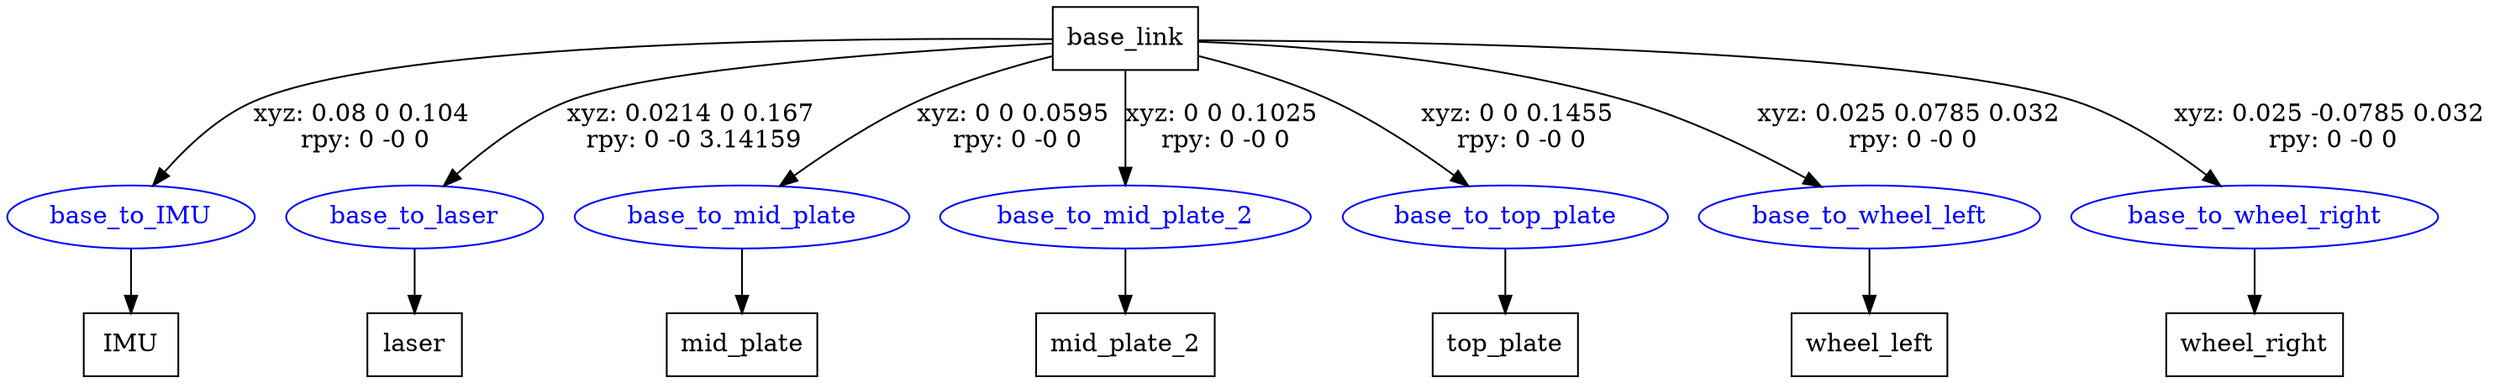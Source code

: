 digraph G {
node [shape=box];
"base_link" [label="base_link"];
"IMU" [label="IMU"];
"laser" [label="laser"];
"mid_plate" [label="mid_plate"];
"mid_plate_2" [label="mid_plate_2"];
"top_plate" [label="top_plate"];
"wheel_left" [label="wheel_left"];
"wheel_right" [label="wheel_right"];
node [shape=ellipse, color=blue, fontcolor=blue];
"base_link" -> "base_to_IMU" [label="xyz: 0.08 0 0.104 \nrpy: 0 -0 0"]
"base_to_IMU" -> "IMU"
"base_link" -> "base_to_laser" [label="xyz: 0.0214 0 0.167 \nrpy: 0 -0 3.14159"]
"base_to_laser" -> "laser"
"base_link" -> "base_to_mid_plate" [label="xyz: 0 0 0.0595 \nrpy: 0 -0 0"]
"base_to_mid_plate" -> "mid_plate"
"base_link" -> "base_to_mid_plate_2" [label="xyz: 0 0 0.1025 \nrpy: 0 -0 0"]
"base_to_mid_plate_2" -> "mid_plate_2"
"base_link" -> "base_to_top_plate" [label="xyz: 0 0 0.1455 \nrpy: 0 -0 0"]
"base_to_top_plate" -> "top_plate"
"base_link" -> "base_to_wheel_left" [label="xyz: 0.025 0.0785 0.032 \nrpy: 0 -0 0"]
"base_to_wheel_left" -> "wheel_left"
"base_link" -> "base_to_wheel_right" [label="xyz: 0.025 -0.0785 0.032 \nrpy: 0 -0 0"]
"base_to_wheel_right" -> "wheel_right"
}
